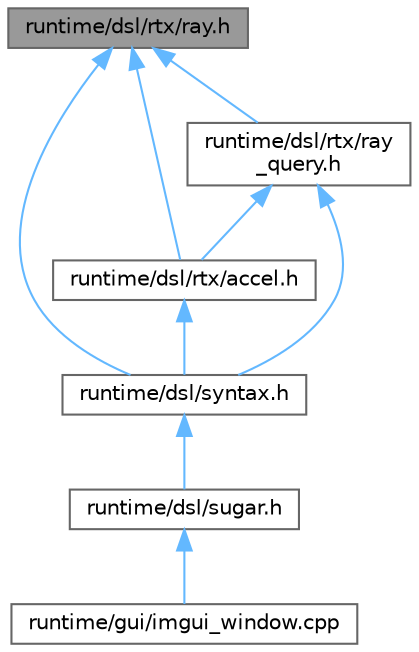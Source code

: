 digraph "runtime/dsl/rtx/ray.h"
{
 // LATEX_PDF_SIZE
  bgcolor="transparent";
  edge [fontname=Helvetica,fontsize=10,labelfontname=Helvetica,labelfontsize=10];
  node [fontname=Helvetica,fontsize=10,shape=box,height=0.2,width=0.4];
  Node1 [id="Node000001",label="runtime/dsl/rtx/ray.h",height=0.2,width=0.4,color="gray40", fillcolor="grey60", style="filled", fontcolor="black",tooltip=" "];
  Node1 -> Node2 [id="edge9_Node000001_Node000002",dir="back",color="steelblue1",style="solid",tooltip=" "];
  Node2 [id="Node000002",label="runtime/dsl/rtx/accel.h",height=0.2,width=0.4,color="grey40", fillcolor="white", style="filled",URL="$dsl_2rtx_2accel_8h.html",tooltip=" "];
  Node2 -> Node3 [id="edge10_Node000002_Node000003",dir="back",color="steelblue1",style="solid",tooltip=" "];
  Node3 [id="Node000003",label="runtime/dsl/syntax.h",height=0.2,width=0.4,color="grey40", fillcolor="white", style="filled",URL="$syntax_8h.html",tooltip=" "];
  Node3 -> Node4 [id="edge11_Node000003_Node000004",dir="back",color="steelblue1",style="solid",tooltip=" "];
  Node4 [id="Node000004",label="runtime/dsl/sugar.h",height=0.2,width=0.4,color="grey40", fillcolor="white", style="filled",URL="$sugar_8h.html",tooltip=" "];
  Node4 -> Node5 [id="edge12_Node000004_Node000005",dir="back",color="steelblue1",style="solid",tooltip=" "];
  Node5 [id="Node000005",label="runtime/gui/imgui_window.cpp",height=0.2,width=0.4,color="grey40", fillcolor="white", style="filled",URL="$imgui__window_8cpp.html",tooltip=" "];
  Node1 -> Node6 [id="edge13_Node000001_Node000006",dir="back",color="steelblue1",style="solid",tooltip=" "];
  Node6 [id="Node000006",label="runtime/dsl/rtx/ray\l_query.h",height=0.2,width=0.4,color="grey40", fillcolor="white", style="filled",URL="$ray__query_8h.html",tooltip=" "];
  Node6 -> Node2 [id="edge14_Node000006_Node000002",dir="back",color="steelblue1",style="solid",tooltip=" "];
  Node6 -> Node3 [id="edge15_Node000006_Node000003",dir="back",color="steelblue1",style="solid",tooltip=" "];
  Node1 -> Node3 [id="edge16_Node000001_Node000003",dir="back",color="steelblue1",style="solid",tooltip=" "];
}
